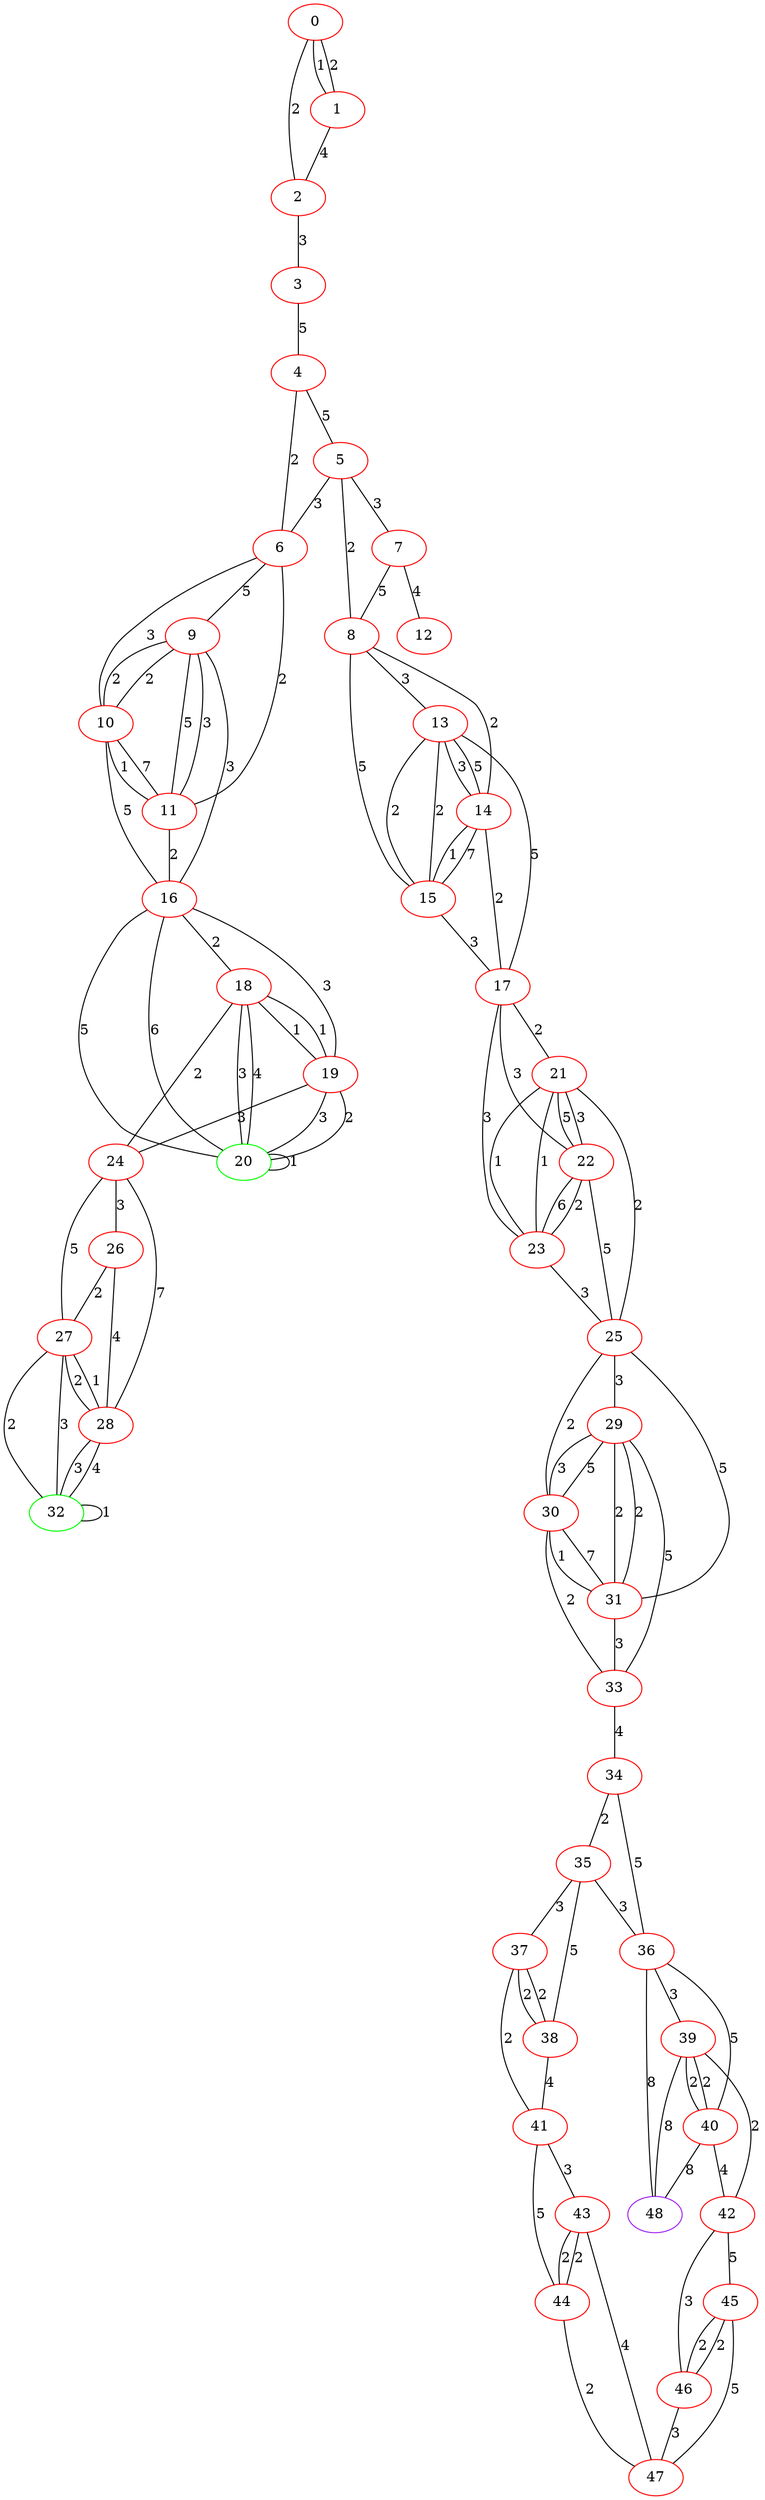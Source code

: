 graph "" {
0 [color=red, weight=1];
1 [color=red, weight=1];
2 [color=red, weight=1];
3 [color=red, weight=1];
4 [color=red, weight=1];
5 [color=red, weight=1];
6 [color=red, weight=1];
7 [color=red, weight=1];
8 [color=red, weight=1];
9 [color=red, weight=1];
10 [color=red, weight=1];
11 [color=red, weight=1];
12 [color=red, weight=1];
13 [color=red, weight=1];
14 [color=red, weight=1];
15 [color=red, weight=1];
16 [color=red, weight=1];
17 [color=red, weight=1];
18 [color=red, weight=1];
19 [color=red, weight=1];
20 [color=green, weight=2];
21 [color=red, weight=1];
22 [color=red, weight=1];
23 [color=red, weight=1];
24 [color=red, weight=1];
25 [color=red, weight=1];
26 [color=red, weight=1];
27 [color=red, weight=1];
28 [color=red, weight=1];
29 [color=red, weight=1];
30 [color=red, weight=1];
31 [color=red, weight=1];
32 [color=green, weight=2];
33 [color=red, weight=1];
34 [color=red, weight=1];
35 [color=red, weight=1];
36 [color=red, weight=1];
37 [color=red, weight=1];
38 [color=red, weight=1];
39 [color=red, weight=1];
40 [color=red, weight=1];
41 [color=red, weight=1];
42 [color=red, weight=1];
43 [color=red, weight=1];
44 [color=red, weight=1];
45 [color=red, weight=1];
46 [color=red, weight=1];
47 [color=red, weight=1];
48 [color=purple, weight=4];
0 -- 1  [key=0, label=1];
0 -- 1  [key=1, label=2];
0 -- 2  [key=0, label=2];
1 -- 2  [key=0, label=4];
2 -- 3  [key=0, label=3];
3 -- 4  [key=0, label=5];
4 -- 5  [key=0, label=5];
4 -- 6  [key=0, label=2];
5 -- 8  [key=0, label=2];
5 -- 6  [key=0, label=3];
5 -- 7  [key=0, label=3];
6 -- 9  [key=0, label=5];
6 -- 10  [key=0, label=3];
6 -- 11  [key=0, label=2];
7 -- 8  [key=0, label=5];
7 -- 12  [key=0, label=4];
8 -- 13  [key=0, label=3];
8 -- 14  [key=0, label=2];
8 -- 15  [key=0, label=5];
9 -- 16  [key=0, label=3];
9 -- 10  [key=0, label=2];
9 -- 10  [key=1, label=2];
9 -- 11  [key=0, label=5];
9 -- 11  [key=1, label=3];
10 -- 16  [key=0, label=5];
10 -- 11  [key=0, label=7];
10 -- 11  [key=1, label=1];
11 -- 16  [key=0, label=2];
13 -- 17  [key=0, label=5];
13 -- 14  [key=0, label=3];
13 -- 14  [key=1, label=5];
13 -- 15  [key=0, label=2];
13 -- 15  [key=1, label=2];
14 -- 17  [key=0, label=2];
14 -- 15  [key=0, label=1];
14 -- 15  [key=1, label=7];
15 -- 17  [key=0, label=3];
16 -- 18  [key=0, label=2];
16 -- 19  [key=0, label=3];
16 -- 20  [key=0, label=5];
16 -- 20  [key=1, label=6];
17 -- 21  [key=0, label=2];
17 -- 22  [key=0, label=3];
17 -- 23  [key=0, label=3];
18 -- 24  [key=0, label=2];
18 -- 19  [key=0, label=1];
18 -- 19  [key=1, label=1];
18 -- 20  [key=0, label=3];
18 -- 20  [key=1, label=4];
19 -- 24  [key=0, label=3];
19 -- 20  [key=0, label=2];
19 -- 20  [key=1, label=3];
20 -- 20  [key=0, label=1];
21 -- 25  [key=0, label=2];
21 -- 22  [key=0, label=5];
21 -- 22  [key=1, label=3];
21 -- 23  [key=0, label=1];
21 -- 23  [key=1, label=1];
22 -- 25  [key=0, label=5];
22 -- 23  [key=0, label=6];
22 -- 23  [key=1, label=2];
23 -- 25  [key=0, label=3];
24 -- 26  [key=0, label=3];
24 -- 27  [key=0, label=5];
24 -- 28  [key=0, label=7];
25 -- 29  [key=0, label=3];
25 -- 30  [key=0, label=2];
25 -- 31  [key=0, label=5];
26 -- 27  [key=0, label=2];
26 -- 28  [key=0, label=4];
27 -- 32  [key=0, label=2];
27 -- 32  [key=1, label=3];
27 -- 28  [key=0, label=2];
27 -- 28  [key=1, label=1];
28 -- 32  [key=0, label=3];
28 -- 32  [key=1, label=4];
29 -- 33  [key=0, label=5];
29 -- 30  [key=0, label=3];
29 -- 30  [key=1, label=5];
29 -- 31  [key=0, label=2];
29 -- 31  [key=1, label=2];
30 -- 33  [key=0, label=2];
30 -- 31  [key=0, label=1];
30 -- 31  [key=1, label=7];
31 -- 33  [key=0, label=3];
32 -- 32  [key=0, label=1];
33 -- 34  [key=0, label=4];
34 -- 35  [key=0, label=2];
34 -- 36  [key=0, label=5];
35 -- 36  [key=0, label=3];
35 -- 37  [key=0, label=3];
35 -- 38  [key=0, label=5];
36 -- 40  [key=0, label=5];
36 -- 48  [key=0, label=8];
36 -- 39  [key=0, label=3];
37 -- 41  [key=0, label=2];
37 -- 38  [key=0, label=2];
37 -- 38  [key=1, label=2];
38 -- 41  [key=0, label=4];
39 -- 40  [key=0, label=2];
39 -- 40  [key=1, label=2];
39 -- 48  [key=0, label=8];
39 -- 42  [key=0, label=2];
40 -- 48  [key=0, label=8];
40 -- 42  [key=0, label=4];
41 -- 43  [key=0, label=3];
41 -- 44  [key=0, label=5];
42 -- 45  [key=0, label=5];
42 -- 46  [key=0, label=3];
43 -- 44  [key=0, label=2];
43 -- 44  [key=1, label=2];
43 -- 47  [key=0, label=4];
44 -- 47  [key=0, label=2];
45 -- 46  [key=0, label=2];
45 -- 46  [key=1, label=2];
45 -- 47  [key=0, label=5];
46 -- 47  [key=0, label=3];
}
